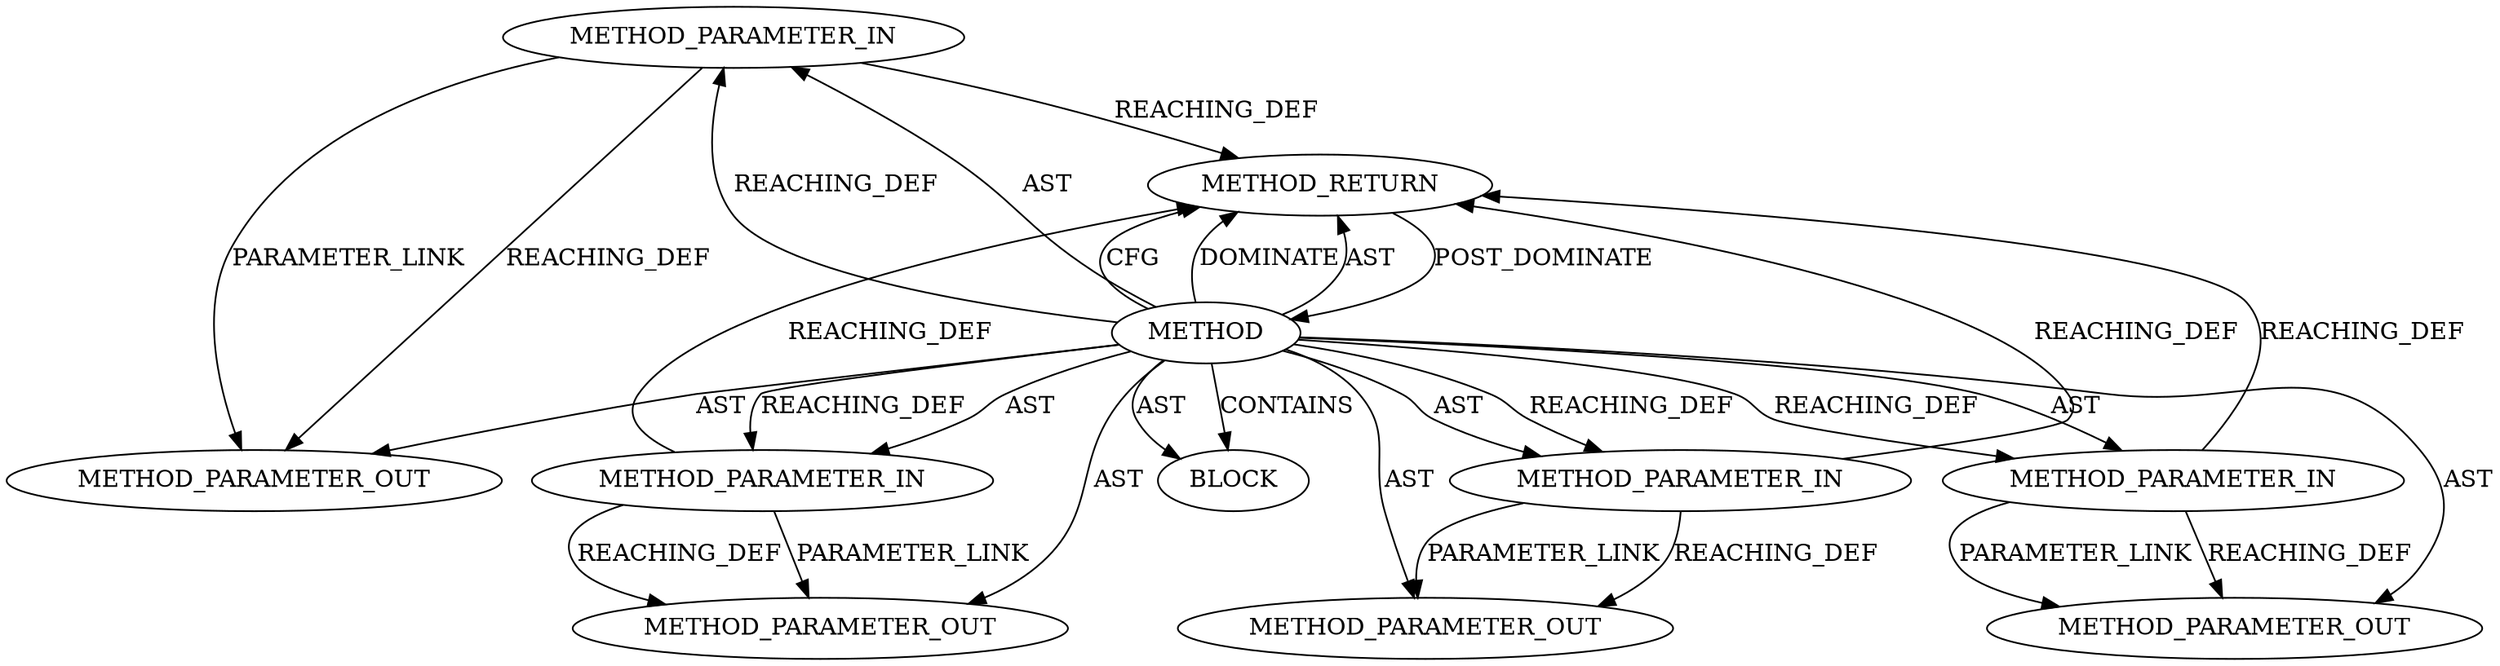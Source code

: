 digraph {
  27288 [label=METHOD_PARAMETER_OUT ORDER=2 CODE="p2" IS_VARIADIC=false TYPE_FULL_NAME="ANY" EVALUATION_STRATEGY="BY_VALUE" INDEX=2 NAME="p2"]
  25716 [label=METHOD_PARAMETER_IN ORDER=1 CODE="p1" IS_VARIADIC=false TYPE_FULL_NAME="ANY" EVALUATION_STRATEGY="BY_VALUE" INDEX=1 NAME="p1"]
  27290 [label=METHOD_PARAMETER_OUT ORDER=4 CODE="p4" IS_VARIADIC=false TYPE_FULL_NAME="ANY" EVALUATION_STRATEGY="BY_VALUE" INDEX=4 NAME="p4"]
  25720 [label=BLOCK ORDER=1 ARGUMENT_INDEX=1 CODE="<empty>" TYPE_FULL_NAME="ANY"]
  25719 [label=METHOD_PARAMETER_IN ORDER=4 CODE="p4" IS_VARIADIC=false TYPE_FULL_NAME="ANY" EVALUATION_STRATEGY="BY_VALUE" INDEX=4 NAME="p4"]
  27287 [label=METHOD_PARAMETER_OUT ORDER=1 CODE="p1" IS_VARIADIC=false TYPE_FULL_NAME="ANY" EVALUATION_STRATEGY="BY_VALUE" INDEX=1 NAME="p1"]
  25717 [label=METHOD_PARAMETER_IN ORDER=2 CODE="p2" IS_VARIADIC=false TYPE_FULL_NAME="ANY" EVALUATION_STRATEGY="BY_VALUE" INDEX=2 NAME="p2"]
  27289 [label=METHOD_PARAMETER_OUT ORDER=3 CODE="p3" IS_VARIADIC=false TYPE_FULL_NAME="ANY" EVALUATION_STRATEGY="BY_VALUE" INDEX=3 NAME="p3"]
  25715 [label=METHOD AST_PARENT_TYPE="NAMESPACE_BLOCK" AST_PARENT_FULL_NAME="<global>" ORDER=0 CODE="<empty>" FULL_NAME="ssl_bytes_to_cipher_list" IS_EXTERNAL=true FILENAME="<empty>" SIGNATURE="" NAME="ssl_bytes_to_cipher_list"]
  25721 [label=METHOD_RETURN ORDER=2 CODE="RET" TYPE_FULL_NAME="ANY" EVALUATION_STRATEGY="BY_VALUE"]
  25718 [label=METHOD_PARAMETER_IN ORDER=3 CODE="p3" IS_VARIADIC=false TYPE_FULL_NAME="ANY" EVALUATION_STRATEGY="BY_VALUE" INDEX=3 NAME="p3"]
  25715 -> 27289 [label=AST ]
  25718 -> 25721 [label=REACHING_DEF VARIABLE="p3"]
  25718 -> 27289 [label=PARAMETER_LINK ]
  25719 -> 25721 [label=REACHING_DEF VARIABLE="p4"]
  25715 -> 25716 [label=REACHING_DEF VARIABLE=""]
  25718 -> 27289 [label=REACHING_DEF VARIABLE="p3"]
  25715 -> 25721 [label=CFG ]
  25715 -> 25716 [label=AST ]
  25719 -> 27290 [label=REACHING_DEF VARIABLE="p4"]
  25716 -> 25721 [label=REACHING_DEF VARIABLE="p1"]
  25715 -> 27287 [label=AST ]
  25715 -> 25718 [label=REACHING_DEF VARIABLE=""]
  25716 -> 27287 [label=REACHING_DEF VARIABLE="p1"]
  25715 -> 25720 [label=AST ]
  25717 -> 27288 [label=PARAMETER_LINK ]
  25715 -> 25717 [label=AST ]
  25715 -> 27288 [label=AST ]
  25715 -> 25720 [label=CONTAINS ]
  25715 -> 25719 [label=REACHING_DEF VARIABLE=""]
  25715 -> 25718 [label=AST ]
  25715 -> 25721 [label=DOMINATE ]
  25715 -> 27290 [label=AST ]
  25721 -> 25715 [label=POST_DOMINATE ]
  25717 -> 27288 [label=REACHING_DEF VARIABLE="p2"]
  25715 -> 25719 [label=AST ]
  25717 -> 25721 [label=REACHING_DEF VARIABLE="p2"]
  25719 -> 27290 [label=PARAMETER_LINK ]
  25715 -> 25717 [label=REACHING_DEF VARIABLE=""]
  25715 -> 25721 [label=AST ]
  25716 -> 27287 [label=PARAMETER_LINK ]
}
